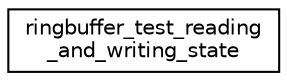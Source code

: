 digraph "Graphical Class Hierarchy"
{
 // LATEX_PDF_SIZE
  edge [fontname="Helvetica",fontsize="10",labelfontname="Helvetica",labelfontsize="10"];
  node [fontname="Helvetica",fontsize="10",shape=record];
  rankdir="LR";
  Node0 [label="ringbuffer_test_reading\l_and_writing_state",height=0.2,width=0.4,color="black", fillcolor="white", style="filled",URL="$structringbuffer__test__reading__and__writing__state.html",tooltip=" "];
}
